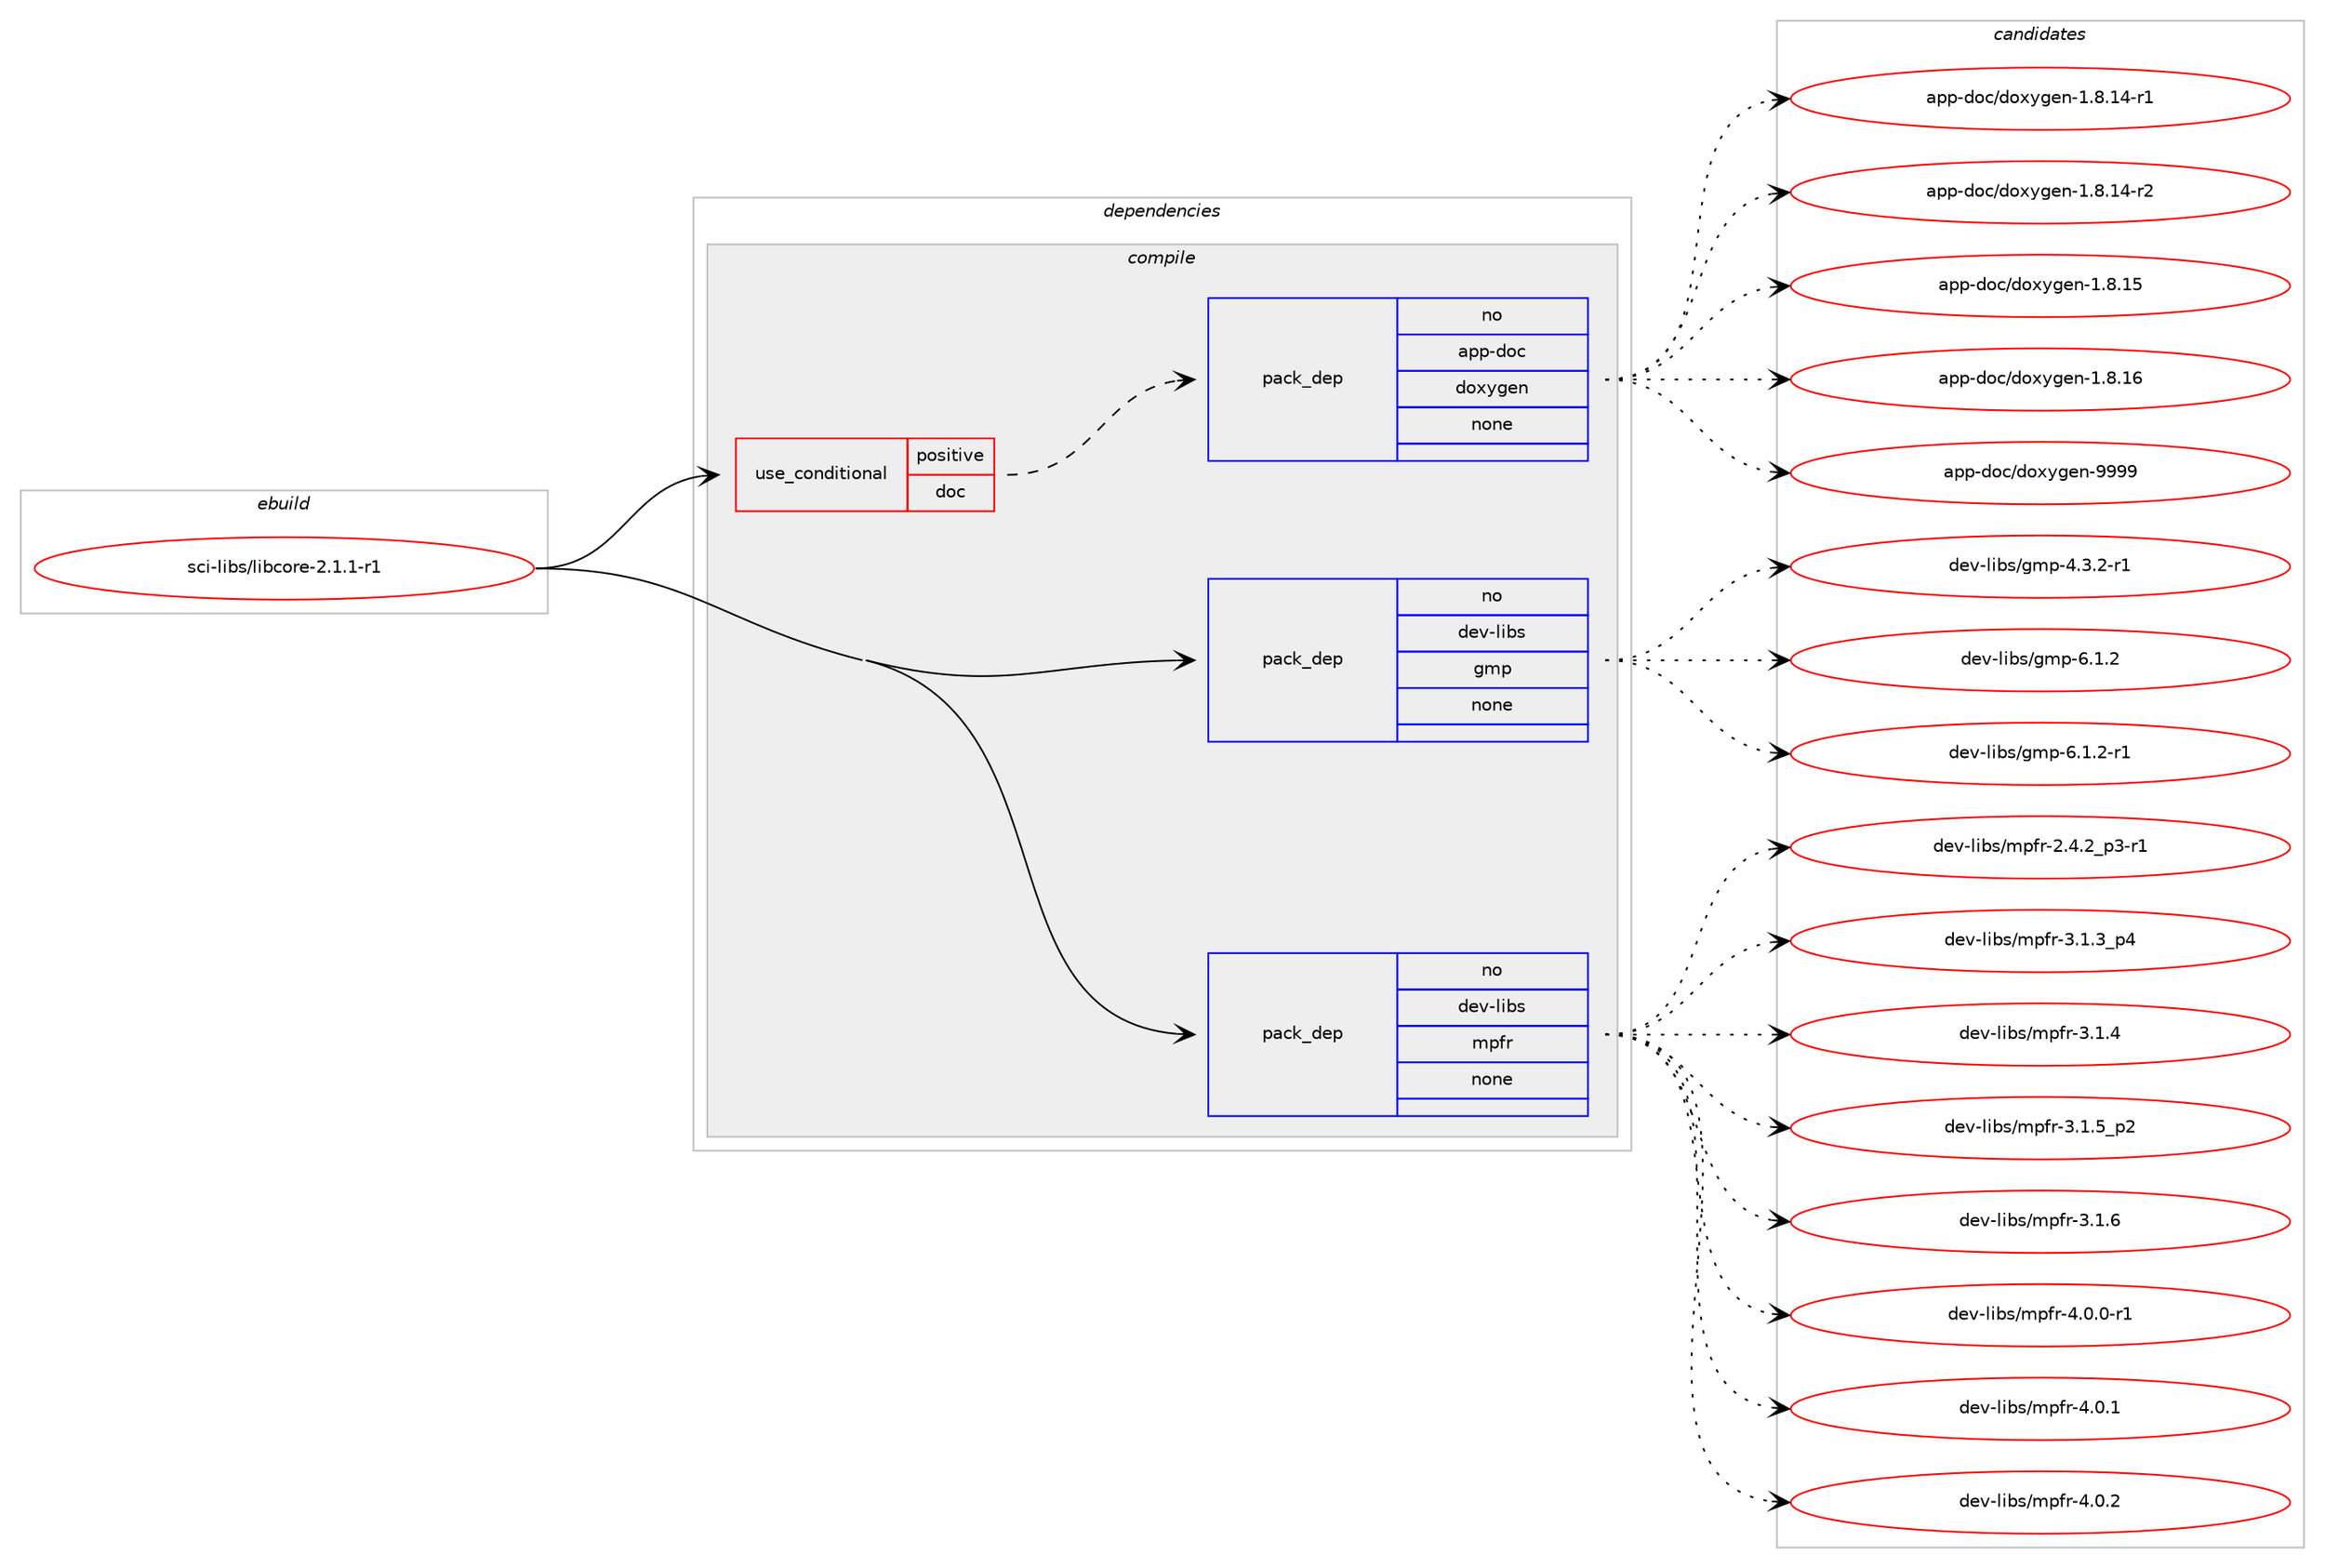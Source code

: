 digraph prolog {

# *************
# Graph options
# *************

newrank=true;
concentrate=true;
compound=true;
graph [rankdir=LR,fontname=Helvetica,fontsize=10,ranksep=1.5];#, ranksep=2.5, nodesep=0.2];
edge  [arrowhead=vee];
node  [fontname=Helvetica,fontsize=10];

# **********
# The ebuild
# **********

subgraph cluster_leftcol {
color=gray;
rank=same;
label=<<i>ebuild</i>>;
id [label="sci-libs/libcore-2.1.1-r1", color=red, width=4, href="../sci-libs/libcore-2.1.1-r1.svg"];
}

# ****************
# The dependencies
# ****************

subgraph cluster_midcol {
color=gray;
label=<<i>dependencies</i>>;
subgraph cluster_compile {
fillcolor="#eeeeee";
style=filled;
label=<<i>compile</i>>;
subgraph cond208203 {
dependency857565 [label=<<TABLE BORDER="0" CELLBORDER="1" CELLSPACING="0" CELLPADDING="4"><TR><TD ROWSPAN="3" CELLPADDING="10">use_conditional</TD></TR><TR><TD>positive</TD></TR><TR><TD>doc</TD></TR></TABLE>>, shape=none, color=red];
subgraph pack634217 {
dependency857566 [label=<<TABLE BORDER="0" CELLBORDER="1" CELLSPACING="0" CELLPADDING="4" WIDTH="220"><TR><TD ROWSPAN="6" CELLPADDING="30">pack_dep</TD></TR><TR><TD WIDTH="110">no</TD></TR><TR><TD>app-doc</TD></TR><TR><TD>doxygen</TD></TR><TR><TD>none</TD></TR><TR><TD></TD></TR></TABLE>>, shape=none, color=blue];
}
dependency857565:e -> dependency857566:w [weight=20,style="dashed",arrowhead="vee"];
}
id:e -> dependency857565:w [weight=20,style="solid",arrowhead="vee"];
subgraph pack634218 {
dependency857567 [label=<<TABLE BORDER="0" CELLBORDER="1" CELLSPACING="0" CELLPADDING="4" WIDTH="220"><TR><TD ROWSPAN="6" CELLPADDING="30">pack_dep</TD></TR><TR><TD WIDTH="110">no</TD></TR><TR><TD>dev-libs</TD></TR><TR><TD>gmp</TD></TR><TR><TD>none</TD></TR><TR><TD></TD></TR></TABLE>>, shape=none, color=blue];
}
id:e -> dependency857567:w [weight=20,style="solid",arrowhead="vee"];
subgraph pack634219 {
dependency857568 [label=<<TABLE BORDER="0" CELLBORDER="1" CELLSPACING="0" CELLPADDING="4" WIDTH="220"><TR><TD ROWSPAN="6" CELLPADDING="30">pack_dep</TD></TR><TR><TD WIDTH="110">no</TD></TR><TR><TD>dev-libs</TD></TR><TR><TD>mpfr</TD></TR><TR><TD>none</TD></TR><TR><TD></TD></TR></TABLE>>, shape=none, color=blue];
}
id:e -> dependency857568:w [weight=20,style="solid",arrowhead="vee"];
}
subgraph cluster_compileandrun {
fillcolor="#eeeeee";
style=filled;
label=<<i>compile and run</i>>;
}
subgraph cluster_run {
fillcolor="#eeeeee";
style=filled;
label=<<i>run</i>>;
}
}

# **************
# The candidates
# **************

subgraph cluster_choices {
rank=same;
color=gray;
label=<<i>candidates</i>>;

subgraph choice634217 {
color=black;
nodesep=1;
choice97112112451001119947100111120121103101110454946564649524511449 [label="app-doc/doxygen-1.8.14-r1", color=red, width=4,href="../app-doc/doxygen-1.8.14-r1.svg"];
choice97112112451001119947100111120121103101110454946564649524511450 [label="app-doc/doxygen-1.8.14-r2", color=red, width=4,href="../app-doc/doxygen-1.8.14-r2.svg"];
choice9711211245100111994710011112012110310111045494656464953 [label="app-doc/doxygen-1.8.15", color=red, width=4,href="../app-doc/doxygen-1.8.15.svg"];
choice9711211245100111994710011112012110310111045494656464954 [label="app-doc/doxygen-1.8.16", color=red, width=4,href="../app-doc/doxygen-1.8.16.svg"];
choice971121124510011199471001111201211031011104557575757 [label="app-doc/doxygen-9999", color=red, width=4,href="../app-doc/doxygen-9999.svg"];
dependency857566:e -> choice97112112451001119947100111120121103101110454946564649524511449:w [style=dotted,weight="100"];
dependency857566:e -> choice97112112451001119947100111120121103101110454946564649524511450:w [style=dotted,weight="100"];
dependency857566:e -> choice9711211245100111994710011112012110310111045494656464953:w [style=dotted,weight="100"];
dependency857566:e -> choice9711211245100111994710011112012110310111045494656464954:w [style=dotted,weight="100"];
dependency857566:e -> choice971121124510011199471001111201211031011104557575757:w [style=dotted,weight="100"];
}
subgraph choice634218 {
color=black;
nodesep=1;
choice1001011184510810598115471031091124552465146504511449 [label="dev-libs/gmp-4.3.2-r1", color=red, width=4,href="../dev-libs/gmp-4.3.2-r1.svg"];
choice100101118451081059811547103109112455446494650 [label="dev-libs/gmp-6.1.2", color=red, width=4,href="../dev-libs/gmp-6.1.2.svg"];
choice1001011184510810598115471031091124554464946504511449 [label="dev-libs/gmp-6.1.2-r1", color=red, width=4,href="../dev-libs/gmp-6.1.2-r1.svg"];
dependency857567:e -> choice1001011184510810598115471031091124552465146504511449:w [style=dotted,weight="100"];
dependency857567:e -> choice100101118451081059811547103109112455446494650:w [style=dotted,weight="100"];
dependency857567:e -> choice1001011184510810598115471031091124554464946504511449:w [style=dotted,weight="100"];
}
subgraph choice634219 {
color=black;
nodesep=1;
choice10010111845108105981154710911210211445504652465095112514511449 [label="dev-libs/mpfr-2.4.2_p3-r1", color=red, width=4,href="../dev-libs/mpfr-2.4.2_p3-r1.svg"];
choice1001011184510810598115471091121021144551464946519511252 [label="dev-libs/mpfr-3.1.3_p4", color=red, width=4,href="../dev-libs/mpfr-3.1.3_p4.svg"];
choice100101118451081059811547109112102114455146494652 [label="dev-libs/mpfr-3.1.4", color=red, width=4,href="../dev-libs/mpfr-3.1.4.svg"];
choice1001011184510810598115471091121021144551464946539511250 [label="dev-libs/mpfr-3.1.5_p2", color=red, width=4,href="../dev-libs/mpfr-3.1.5_p2.svg"];
choice100101118451081059811547109112102114455146494654 [label="dev-libs/mpfr-3.1.6", color=red, width=4,href="../dev-libs/mpfr-3.1.6.svg"];
choice1001011184510810598115471091121021144552464846484511449 [label="dev-libs/mpfr-4.0.0-r1", color=red, width=4,href="../dev-libs/mpfr-4.0.0-r1.svg"];
choice100101118451081059811547109112102114455246484649 [label="dev-libs/mpfr-4.0.1", color=red, width=4,href="../dev-libs/mpfr-4.0.1.svg"];
choice100101118451081059811547109112102114455246484650 [label="dev-libs/mpfr-4.0.2", color=red, width=4,href="../dev-libs/mpfr-4.0.2.svg"];
dependency857568:e -> choice10010111845108105981154710911210211445504652465095112514511449:w [style=dotted,weight="100"];
dependency857568:e -> choice1001011184510810598115471091121021144551464946519511252:w [style=dotted,weight="100"];
dependency857568:e -> choice100101118451081059811547109112102114455146494652:w [style=dotted,weight="100"];
dependency857568:e -> choice1001011184510810598115471091121021144551464946539511250:w [style=dotted,weight="100"];
dependency857568:e -> choice100101118451081059811547109112102114455146494654:w [style=dotted,weight="100"];
dependency857568:e -> choice1001011184510810598115471091121021144552464846484511449:w [style=dotted,weight="100"];
dependency857568:e -> choice100101118451081059811547109112102114455246484649:w [style=dotted,weight="100"];
dependency857568:e -> choice100101118451081059811547109112102114455246484650:w [style=dotted,weight="100"];
}
}

}
